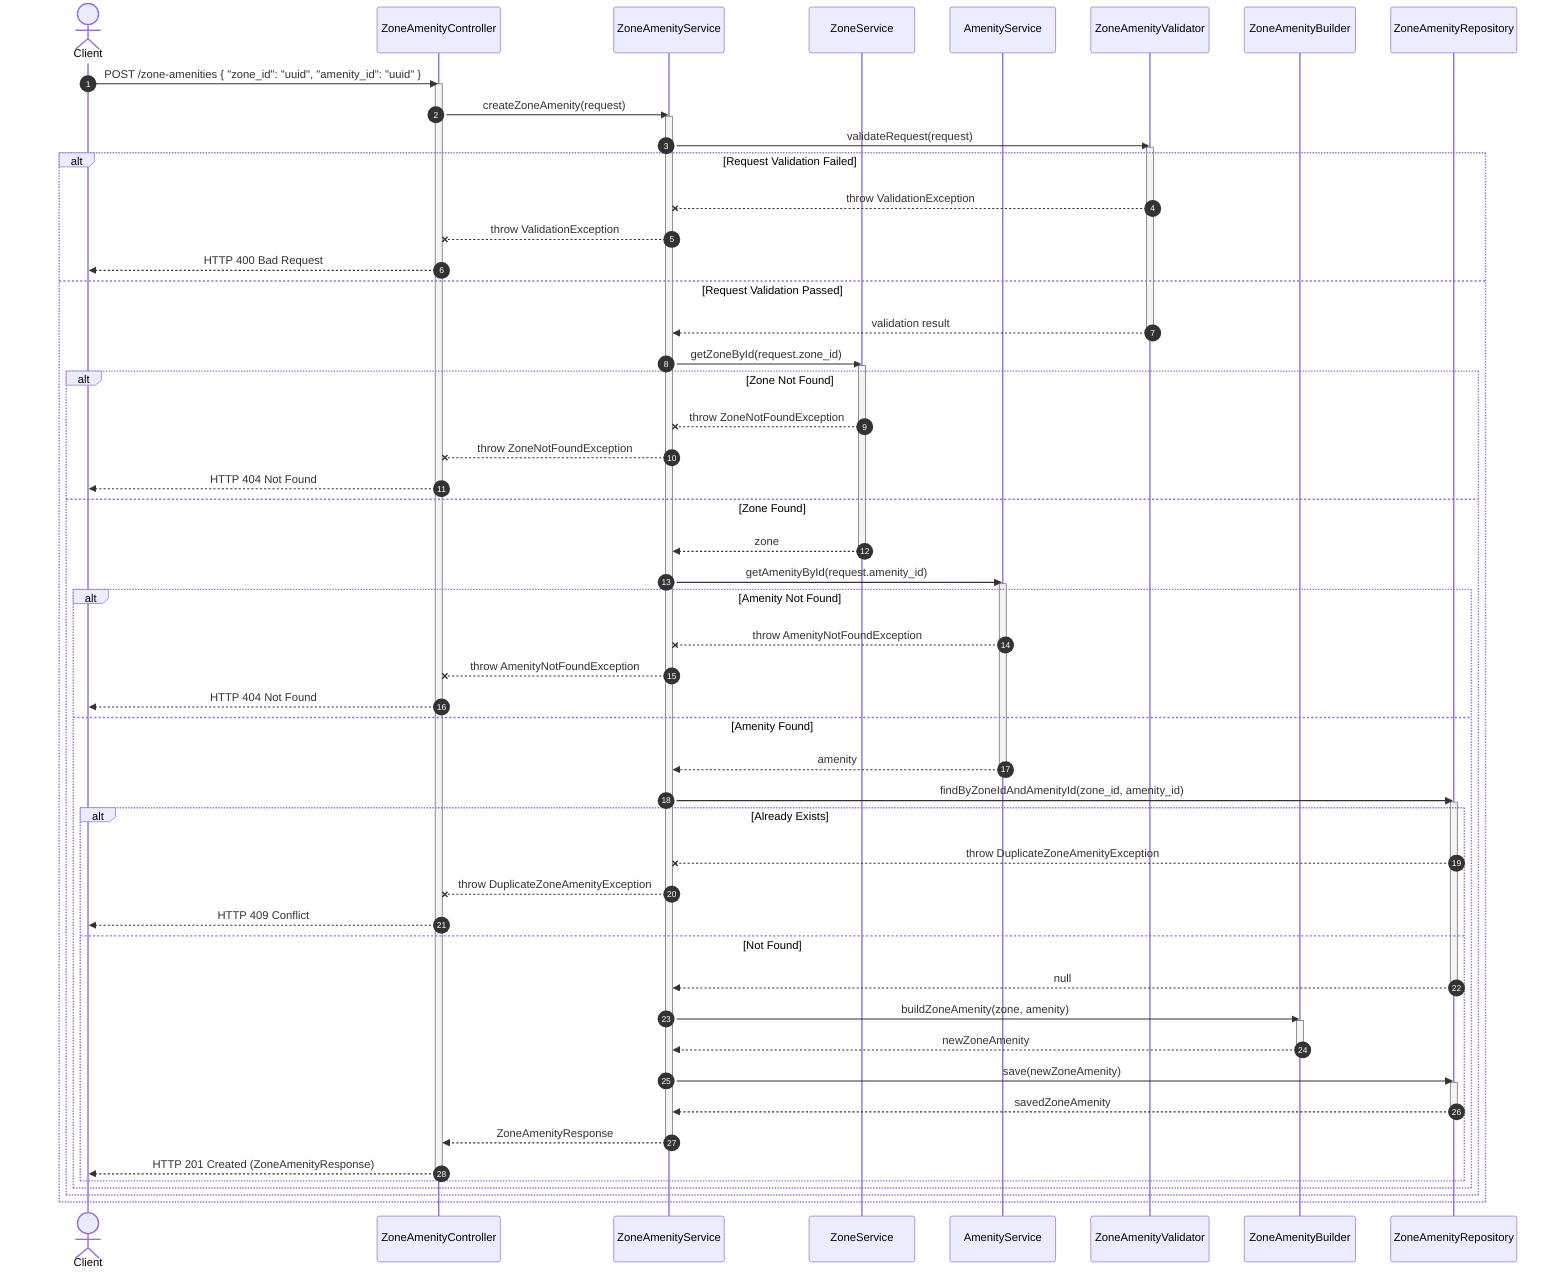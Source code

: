 sequenceDiagram
    autonumber
    actor C as Client
    participant ZAC as ZoneAmenityController
    participant ZAS as ZoneAmenityService
    participant ZS as ZoneService
    participant AS as AmenityService
    participant ZAV as ZoneAmenityValidator
    participant ZAB as ZoneAmenityBuilder
    participant ZAR as ZoneAmenityRepository

    C ->> ZAC: POST /zone-amenities { "zone_id": "uuid", "amenity_id": "uuid" }
    activate ZAC

    ZAC ->> ZAS: createZoneAmenity(request)
    activate ZAS

    ZAS ->> ZAV: validateRequest(request)
    activate ZAV
    alt Request Validation Failed
        ZAV --x ZAS: throw ValidationException
        ZAS --x ZAC: throw ValidationException
        ZAC -->> C: HTTP 400 Bad Request
    else Request Validation Passed
        ZAV -->> ZAS: validation result
        deactivate ZAV

        ZAS ->> ZS: getZoneById(request.zone_id)
        activate ZS
        alt Zone Not Found
            ZS --x ZAS: throw ZoneNotFoundException
            ZAS --x ZAC: throw ZoneNotFoundException
            ZAC -->> C: HTTP 404 Not Found
        else Zone Found
            ZS -->> ZAS: zone
            deactivate ZS

            ZAS ->> AS: getAmenityById(request.amenity_id)
            activate AS
            alt Amenity Not Found
                AS --x ZAS: throw AmenityNotFoundException
                ZAS --x ZAC: throw AmenityNotFoundException
                ZAC -->> C: HTTP 404 Not Found
            else Amenity Found
                AS -->> ZAS: amenity
                deactivate AS

                ZAS ->> ZAR: findByZoneIdAndAmenityId(zone_id, amenity_id)
                activate ZAR
                alt Already Exists
                    ZAR --x ZAS: throw DuplicateZoneAmenityException
                    ZAS --x ZAC: throw DuplicateZoneAmenityException
                    ZAC -->> C: HTTP 409 Conflict
                else Not Found
                    ZAR -->> ZAS: null
                    deactivate ZAR

                    ZAS ->> ZAB: buildZoneAmenity(zone, amenity)
                    activate ZAB
                    ZAB -->> ZAS: newZoneAmenity
                    deactivate ZAB

                    ZAS ->> ZAR: save(newZoneAmenity)
                    activate ZAR
                    ZAR -->> ZAS: savedZoneAmenity
                    deactivate ZAR

                    ZAS -->> ZAC: ZoneAmenityResponse
                    deactivate ZAS
                    ZAC -->> C: HTTP 201 Created (ZoneAmenityResponse)
                    deactivate ZAC
                end
            end
        end
    end